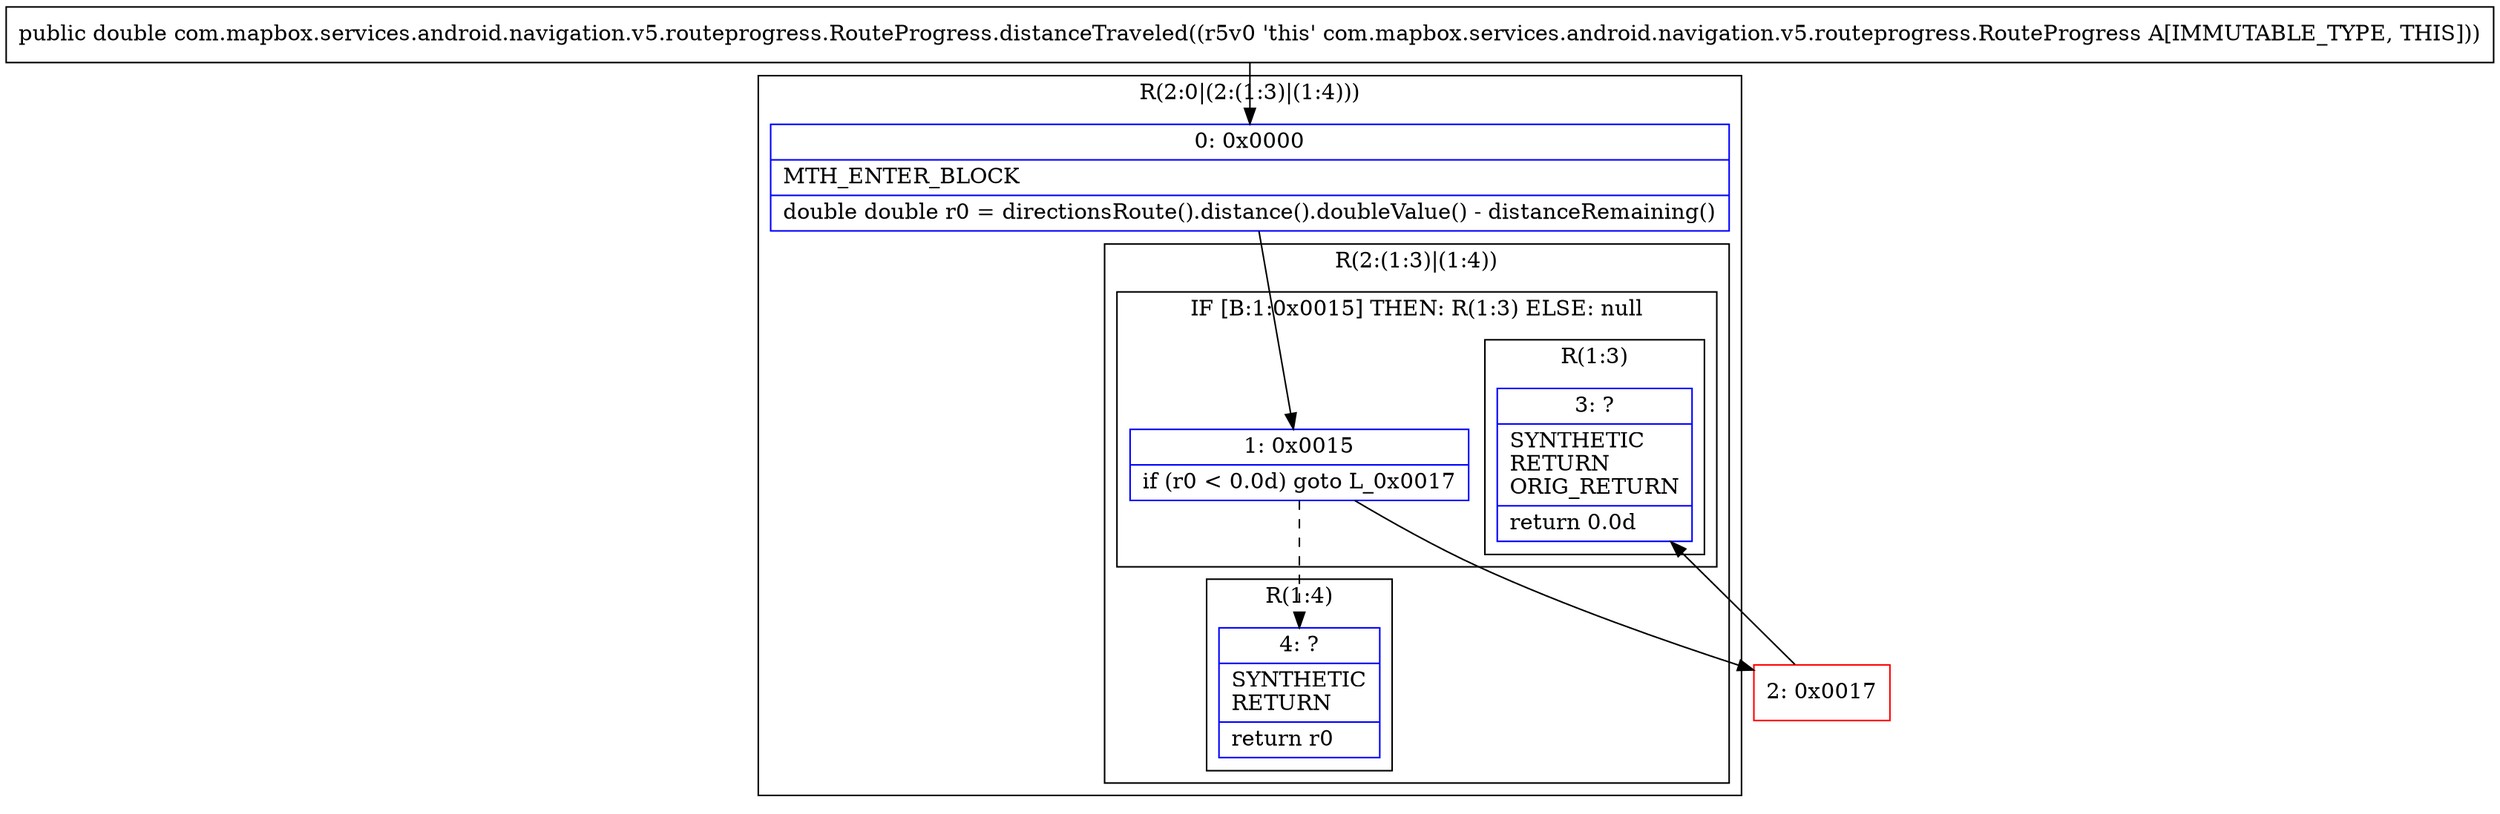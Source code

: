 digraph "CFG forcom.mapbox.services.android.navigation.v5.routeprogress.RouteProgress.distanceTraveled()D" {
subgraph cluster_Region_1129379369 {
label = "R(2:0|(2:(1:3)|(1:4)))";
node [shape=record,color=blue];
Node_0 [shape=record,label="{0\:\ 0x0000|MTH_ENTER_BLOCK\l|double double r0 = directionsRoute().distance().doubleValue() \- distanceRemaining()\l}"];
subgraph cluster_Region_1417632203 {
label = "R(2:(1:3)|(1:4))";
node [shape=record,color=blue];
subgraph cluster_IfRegion_676278116 {
label = "IF [B:1:0x0015] THEN: R(1:3) ELSE: null";
node [shape=record,color=blue];
Node_1 [shape=record,label="{1\:\ 0x0015|if (r0 \< 0.0d) goto L_0x0017\l}"];
subgraph cluster_Region_1471808822 {
label = "R(1:3)";
node [shape=record,color=blue];
Node_3 [shape=record,label="{3\:\ ?|SYNTHETIC\lRETURN\lORIG_RETURN\l|return 0.0d\l}"];
}
}
subgraph cluster_Region_1790931891 {
label = "R(1:4)";
node [shape=record,color=blue];
Node_4 [shape=record,label="{4\:\ ?|SYNTHETIC\lRETURN\l|return r0\l}"];
}
}
}
Node_2 [shape=record,color=red,label="{2\:\ 0x0017}"];
MethodNode[shape=record,label="{public double com.mapbox.services.android.navigation.v5.routeprogress.RouteProgress.distanceTraveled((r5v0 'this' com.mapbox.services.android.navigation.v5.routeprogress.RouteProgress A[IMMUTABLE_TYPE, THIS])) }"];
MethodNode -> Node_0;
Node_0 -> Node_1;
Node_1 -> Node_2;
Node_1 -> Node_4[style=dashed];
Node_2 -> Node_3;
}

